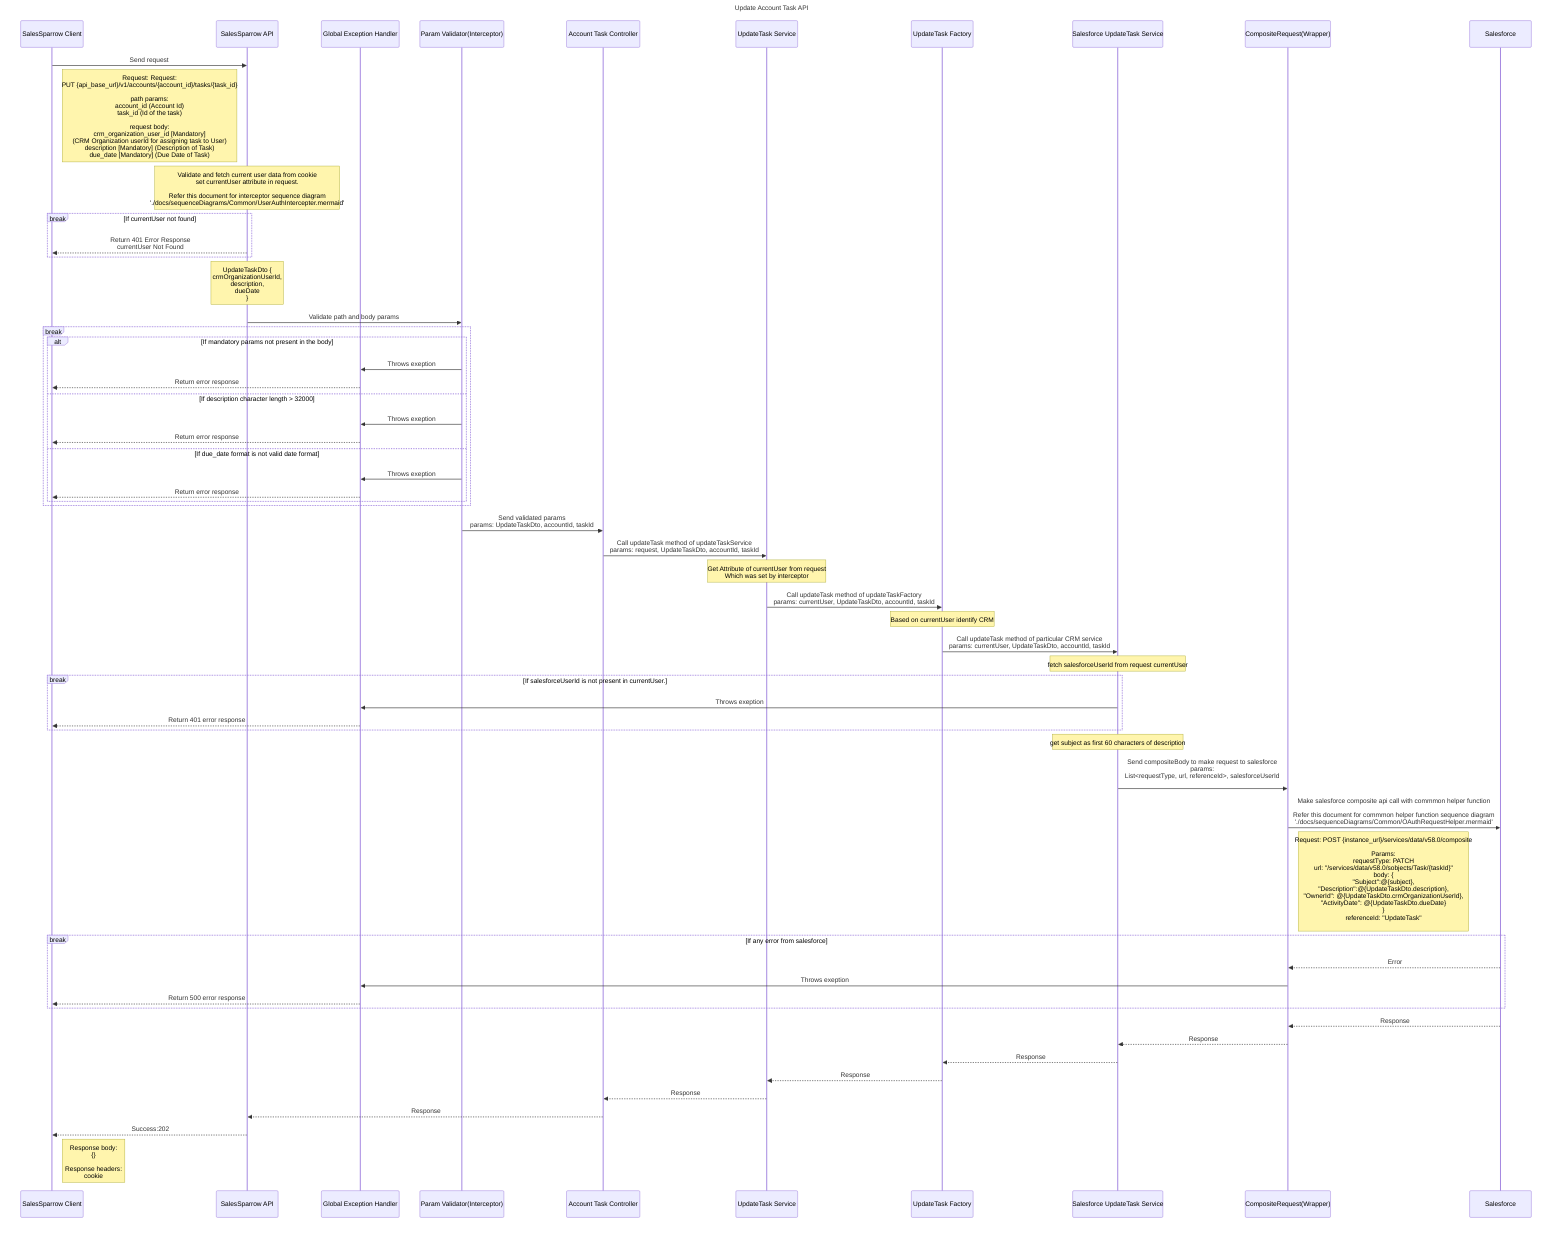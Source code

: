 sequenceDiagram
title Update Account Task API
    participant ui as SalesSparrow Client
    participant api as SalesSparrow API
    participant exceptionHandler as Global Exception Handler
    participant validator as Param Validator(Interceptor)
    participant controller as Account Task Controller
    participant service as UpdateTask Service
    participant factory as UpdateTask Factory
    participant crm as Salesforce UpdateTask Service
    participant CompositeRequestWrapper as CompositeRequest(Wrapper)
    participant salesforce as Salesforce

    ui->>api:  Send request 
    note right of ui: Request: Request: <br>PUT {api_base_url}/v1/accounts/{account_id}/tasks/{task_id}<br><br>path params:  <br>account_id (Account Id)<br>task_id (Id of the task) <br><br> request body:<br>crm_organization_user_id [Mandatory]<br>(CRM Organization userId for assigning task to User)<br>description [Mandatory] (Description of Task)<br>due_date [Mandatory] (Due Date of Task)

    note over api: Validate and fetch current user data from cookie<br>set currentUser attribute in request.<br><br>Refer this document for interceptor sequence diagram <br> './docs/sequenceDiagrams/Common/UserAuthIntercepter.mermaid'
    break If currentUser not found
        api-->>ui: Return 401 Error Response<br>currentUser Not Found
    end

    note over api: UpdateTaskDto  {<br>crmOrganizationUserId,<br>description,<br>dueDate<br>}
    api->>validator: Validate path and body params

    break 
        alt If mandatory params not present in the body    
            validator->>exceptionHandler: Throws exeption
            exceptionHandler-->>ui:Return error response
        else If description character length > 32000
            validator->>exceptionHandler: Throws exeption
            exceptionHandler-->>ui:Return error response
        else If due_date format is not valid date format
            validator->>exceptionHandler: Throws exeption
            exceptionHandler-->>ui:Return error response
        end
    end

    validator->>controller: Send validated params<br>params: UpdateTaskDto, accountId, taskId
    
    controller->>service: Call updateTask method of updateTaskService<br> params: request, UpdateTaskDto, accountId, taskId
    note over service: Get Attribute of currentUser from request<br>Which was set by interceptor

    service->>factory: Call updateTask method of updateTaskFactory<br>params: currentUser, UpdateTaskDto, accountId, taskId
    note over factory: Based on currentUser identify CRM

    factory->>crm: Call updateTask method of particular CRM service<br>params: currentUser, UpdateTaskDto, accountId, taskId

    note over crm: fetch salesforceUserId from request currentUser
    break If salesforceUserId is not present in currentUser.
        crm->>exceptionHandler: Throws exeption
        exceptionHandler-->>ui:Return 401 error response 
    end
    note over crm: get subject as first 60 characters of description
    crm->>CompositeRequestWrapper: Send compositeBody to make request to salesforce<br>params: <br> List<requestType, url, referenceId>, salesforceUserId <br>

    CompositeRequestWrapper->>salesforce: Make salesforce composite api call with commmon helper function<br><br>Refer this document for commmon helper function sequence diagram <br> './docs/sequenceDiagrams/Common/OAuthRequestHelper.mermaid'
    note right of CompositeRequestWrapper: Request: POST {instance_url}/services/data/v58.0/composite <br><br>Params: <br> requestType: PATCH<br> url: "/services/data/v58.0/sobjects/Task/{taskId}"<br>body: {<br>"Subject":@{subject},<br>"Description":@{UpdateTaskDto.description},<br>"OwnerId": @{UpdateTaskDto.crmOrganizationUserId},<br>"ActivityDate": @{UpdateTaskDto.dueDate}<br>} <br>referenceId: "UpdateTask"<br>
    
    break If any error from salesforce
        salesforce-->>CompositeRequestWrapper: Error
        CompositeRequestWrapper->>exceptionHandler: Throws exeption
        exceptionHandler-->>ui: Return 500 error response
    end

    salesforce-->>CompositeRequestWrapper: Response
    CompositeRequestWrapper-->>crm: Response

    crm-->>factory: Response
    factory-->>service: Response
    service-->> controller: Response
    controller-->>api: Response

    api-->>ui: Success:202
    note right of ui: Response body: <br> {}<br><br>Response headers:<br> cookie